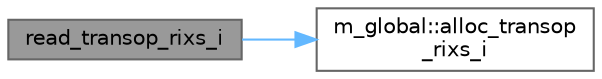 digraph "read_transop_rixs_i"
{
 // LATEX_PDF_SIZE
  bgcolor="transparent";
  edge [fontname=Helvetica,fontsize=10,labelfontname=Helvetica,labelfontsize=10];
  node [fontname=Helvetica,fontsize=10,shape=box,height=0.2,width=0.4];
  rankdir="LR";
  Node1 [label="read_transop_rixs_i",height=0.2,width=0.4,color="gray40", fillcolor="grey60", style="filled", fontcolor="black",tooltip=" "];
  Node1 -> Node2 [color="steelblue1",style="solid"];
  Node2 [label="m_global::alloc_transop\l_rixs_i",height=0.2,width=0.4,color="grey40", fillcolor="white", style="filled",URL="$namespacem__global.html#ac32d07a9f72777050765a015e3c9fbd7",tooltip=" "];
}
